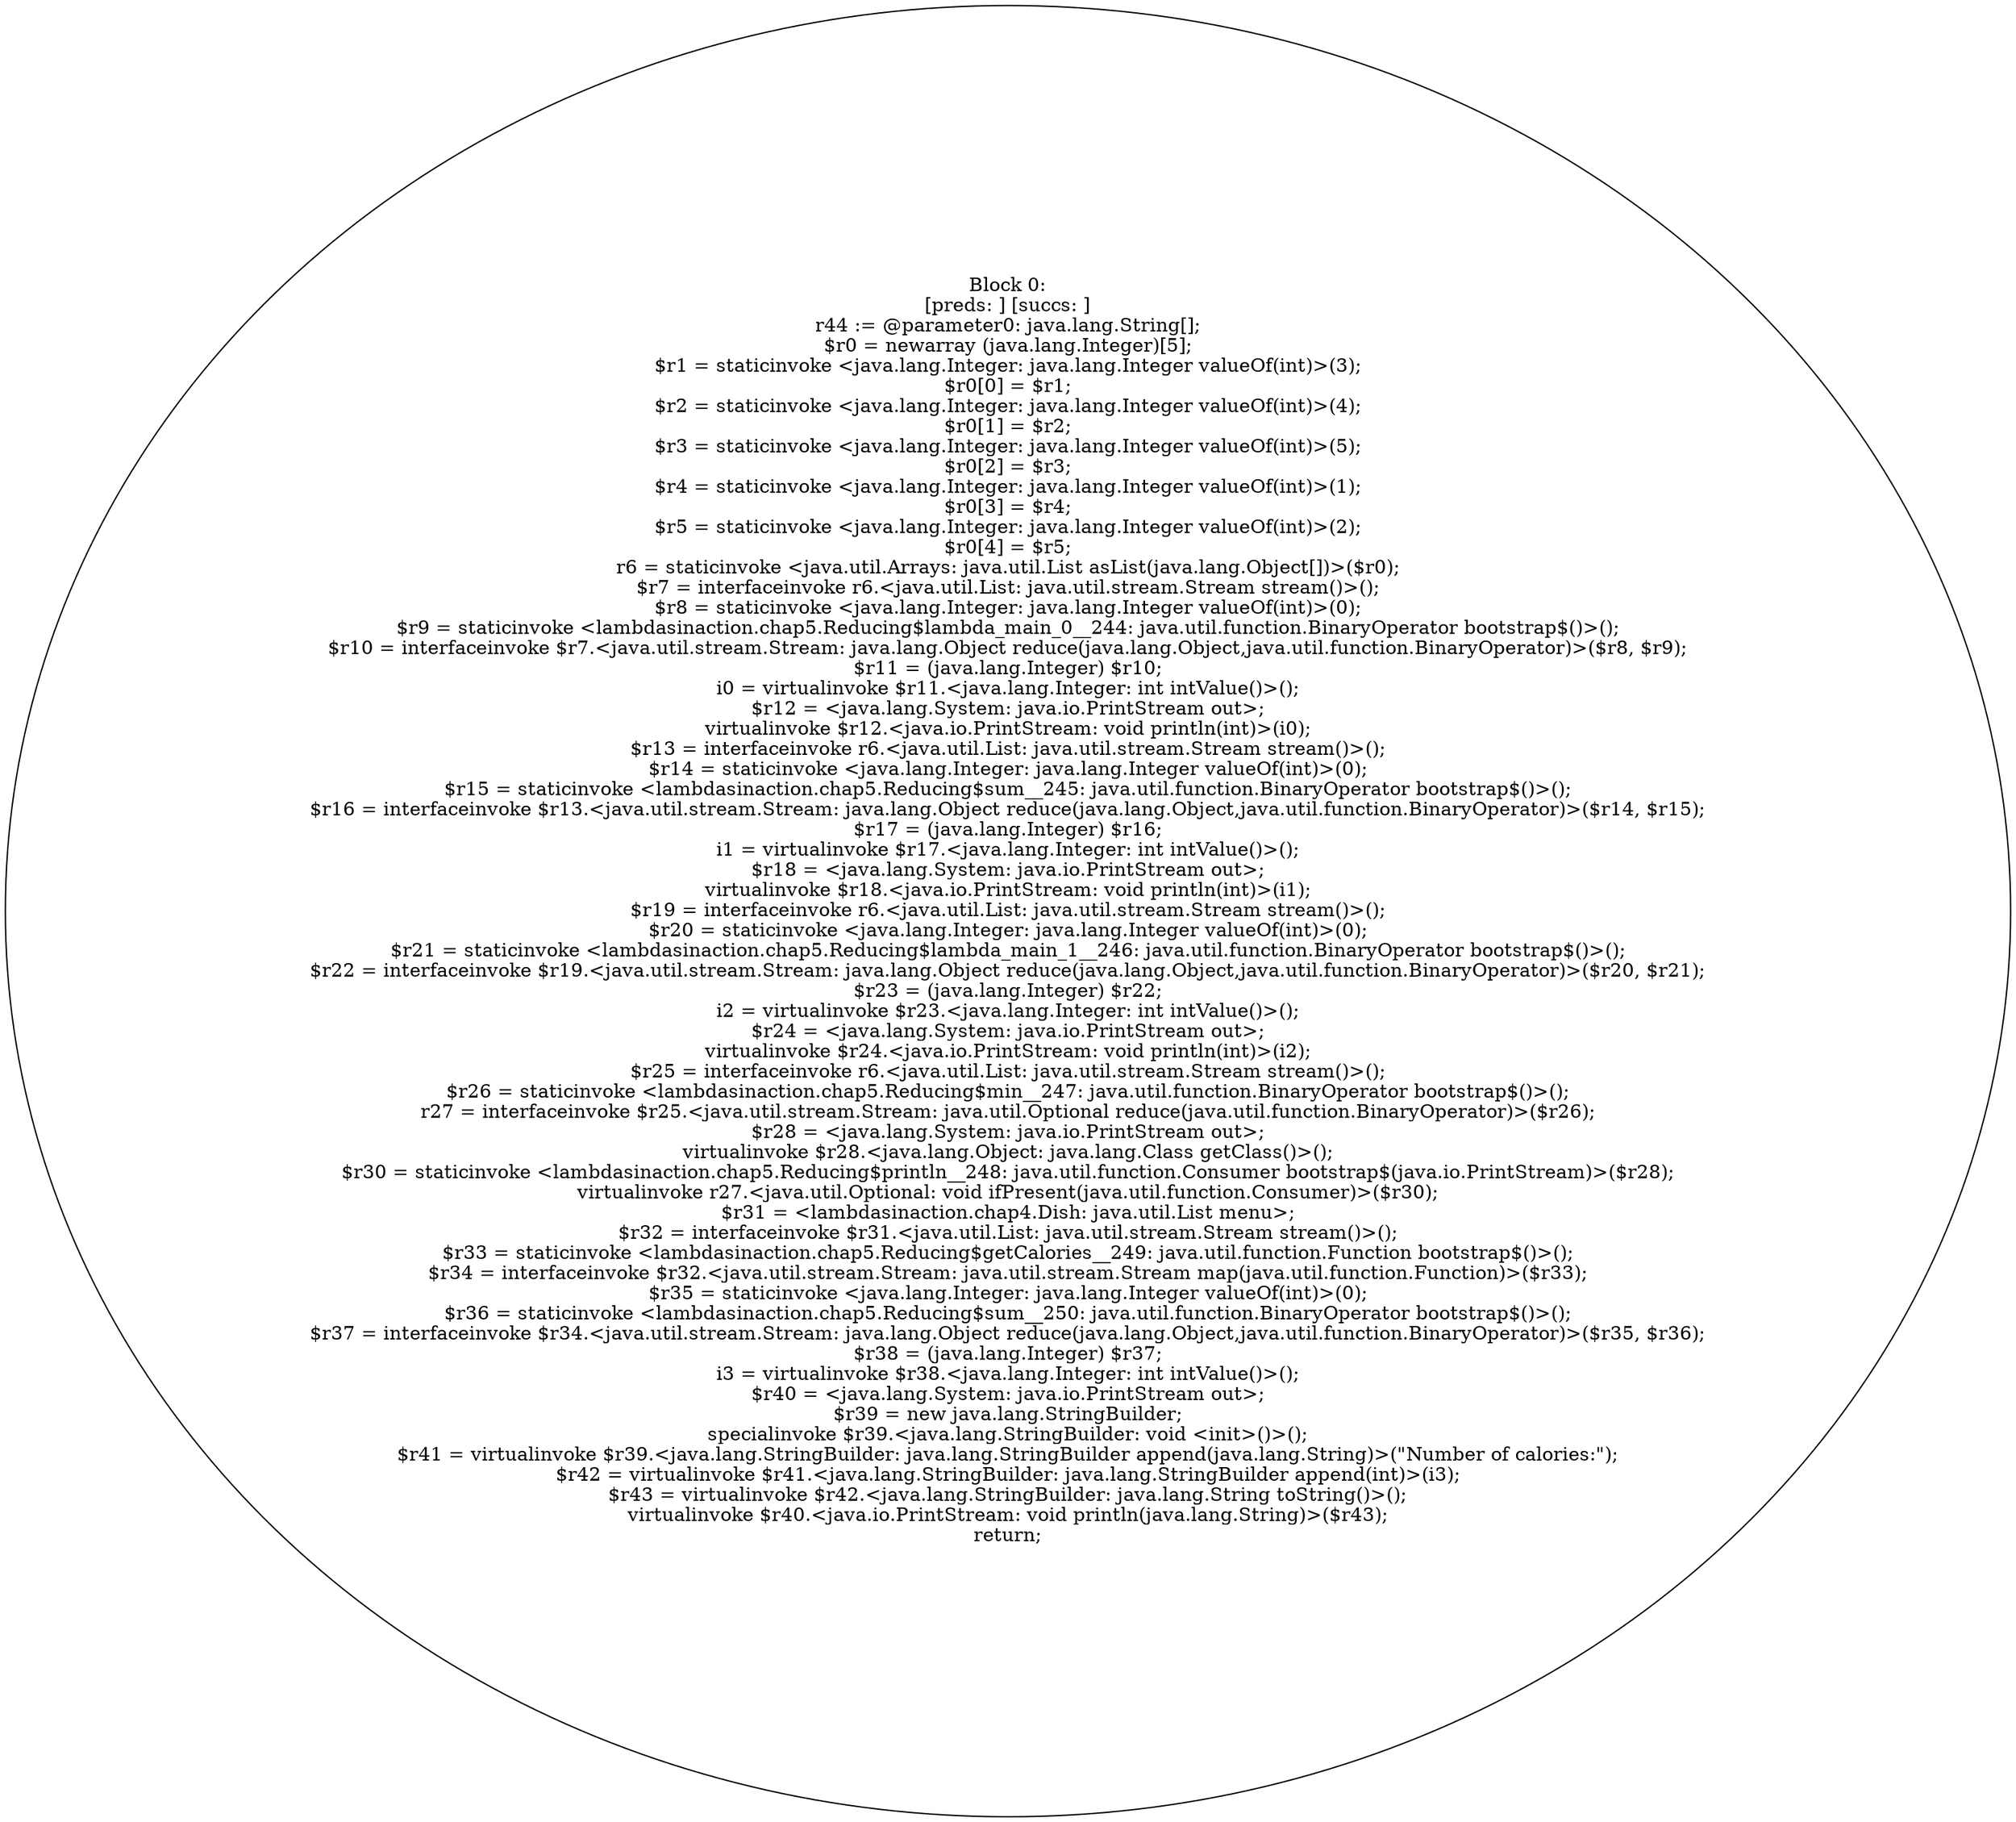 digraph "unitGraph" {
    "Block 0:
[preds: ] [succs: ]
r44 := @parameter0: java.lang.String[];
$r0 = newarray (java.lang.Integer)[5];
$r1 = staticinvoke <java.lang.Integer: java.lang.Integer valueOf(int)>(3);
$r0[0] = $r1;
$r2 = staticinvoke <java.lang.Integer: java.lang.Integer valueOf(int)>(4);
$r0[1] = $r2;
$r3 = staticinvoke <java.lang.Integer: java.lang.Integer valueOf(int)>(5);
$r0[2] = $r3;
$r4 = staticinvoke <java.lang.Integer: java.lang.Integer valueOf(int)>(1);
$r0[3] = $r4;
$r5 = staticinvoke <java.lang.Integer: java.lang.Integer valueOf(int)>(2);
$r0[4] = $r5;
r6 = staticinvoke <java.util.Arrays: java.util.List asList(java.lang.Object[])>($r0);
$r7 = interfaceinvoke r6.<java.util.List: java.util.stream.Stream stream()>();
$r8 = staticinvoke <java.lang.Integer: java.lang.Integer valueOf(int)>(0);
$r9 = staticinvoke <lambdasinaction.chap5.Reducing$lambda_main_0__244: java.util.function.BinaryOperator bootstrap$()>();
$r10 = interfaceinvoke $r7.<java.util.stream.Stream: java.lang.Object reduce(java.lang.Object,java.util.function.BinaryOperator)>($r8, $r9);
$r11 = (java.lang.Integer) $r10;
i0 = virtualinvoke $r11.<java.lang.Integer: int intValue()>();
$r12 = <java.lang.System: java.io.PrintStream out>;
virtualinvoke $r12.<java.io.PrintStream: void println(int)>(i0);
$r13 = interfaceinvoke r6.<java.util.List: java.util.stream.Stream stream()>();
$r14 = staticinvoke <java.lang.Integer: java.lang.Integer valueOf(int)>(0);
$r15 = staticinvoke <lambdasinaction.chap5.Reducing$sum__245: java.util.function.BinaryOperator bootstrap$()>();
$r16 = interfaceinvoke $r13.<java.util.stream.Stream: java.lang.Object reduce(java.lang.Object,java.util.function.BinaryOperator)>($r14, $r15);
$r17 = (java.lang.Integer) $r16;
i1 = virtualinvoke $r17.<java.lang.Integer: int intValue()>();
$r18 = <java.lang.System: java.io.PrintStream out>;
virtualinvoke $r18.<java.io.PrintStream: void println(int)>(i1);
$r19 = interfaceinvoke r6.<java.util.List: java.util.stream.Stream stream()>();
$r20 = staticinvoke <java.lang.Integer: java.lang.Integer valueOf(int)>(0);
$r21 = staticinvoke <lambdasinaction.chap5.Reducing$lambda_main_1__246: java.util.function.BinaryOperator bootstrap$()>();
$r22 = interfaceinvoke $r19.<java.util.stream.Stream: java.lang.Object reduce(java.lang.Object,java.util.function.BinaryOperator)>($r20, $r21);
$r23 = (java.lang.Integer) $r22;
i2 = virtualinvoke $r23.<java.lang.Integer: int intValue()>();
$r24 = <java.lang.System: java.io.PrintStream out>;
virtualinvoke $r24.<java.io.PrintStream: void println(int)>(i2);
$r25 = interfaceinvoke r6.<java.util.List: java.util.stream.Stream stream()>();
$r26 = staticinvoke <lambdasinaction.chap5.Reducing$min__247: java.util.function.BinaryOperator bootstrap$()>();
r27 = interfaceinvoke $r25.<java.util.stream.Stream: java.util.Optional reduce(java.util.function.BinaryOperator)>($r26);
$r28 = <java.lang.System: java.io.PrintStream out>;
virtualinvoke $r28.<java.lang.Object: java.lang.Class getClass()>();
$r30 = staticinvoke <lambdasinaction.chap5.Reducing$println__248: java.util.function.Consumer bootstrap$(java.io.PrintStream)>($r28);
virtualinvoke r27.<java.util.Optional: void ifPresent(java.util.function.Consumer)>($r30);
$r31 = <lambdasinaction.chap4.Dish: java.util.List menu>;
$r32 = interfaceinvoke $r31.<java.util.List: java.util.stream.Stream stream()>();
$r33 = staticinvoke <lambdasinaction.chap5.Reducing$getCalories__249: java.util.function.Function bootstrap$()>();
$r34 = interfaceinvoke $r32.<java.util.stream.Stream: java.util.stream.Stream map(java.util.function.Function)>($r33);
$r35 = staticinvoke <java.lang.Integer: java.lang.Integer valueOf(int)>(0);
$r36 = staticinvoke <lambdasinaction.chap5.Reducing$sum__250: java.util.function.BinaryOperator bootstrap$()>();
$r37 = interfaceinvoke $r34.<java.util.stream.Stream: java.lang.Object reduce(java.lang.Object,java.util.function.BinaryOperator)>($r35, $r36);
$r38 = (java.lang.Integer) $r37;
i3 = virtualinvoke $r38.<java.lang.Integer: int intValue()>();
$r40 = <java.lang.System: java.io.PrintStream out>;
$r39 = new java.lang.StringBuilder;
specialinvoke $r39.<java.lang.StringBuilder: void <init>()>();
$r41 = virtualinvoke $r39.<java.lang.StringBuilder: java.lang.StringBuilder append(java.lang.String)>(\"Number of calories:\");
$r42 = virtualinvoke $r41.<java.lang.StringBuilder: java.lang.StringBuilder append(int)>(i3);
$r43 = virtualinvoke $r42.<java.lang.StringBuilder: java.lang.String toString()>();
virtualinvoke $r40.<java.io.PrintStream: void println(java.lang.String)>($r43);
return;
"
}
